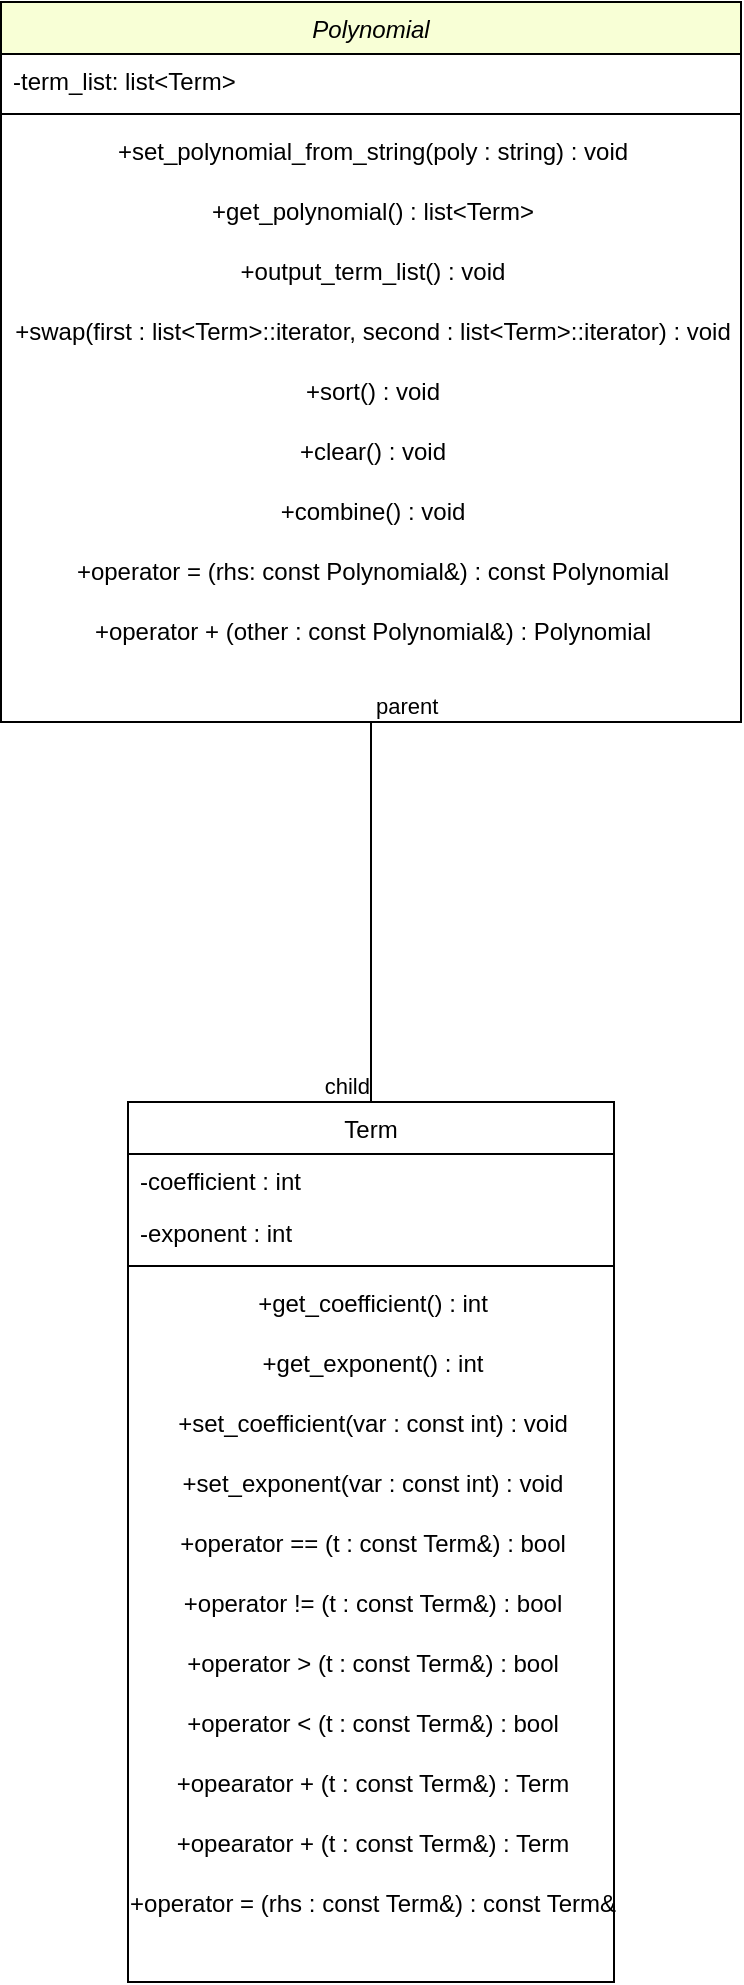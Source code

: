 <mxfile version="24.0.3" type="google">
  <diagram id="C5RBs43oDa-KdzZeNtuy" name="Page-1">
    <mxGraphModel grid="1" page="1" gridSize="10" guides="1" tooltips="1" connect="1" arrows="1" fold="1" pageScale="1" pageWidth="827" pageHeight="1169" math="0" shadow="0">
      <root>
        <mxCell id="WIyWlLk6GJQsqaUBKTNV-0" />
        <mxCell id="WIyWlLk6GJQsqaUBKTNV-1" parent="WIyWlLk6GJQsqaUBKTNV-0" />
        <mxCell id="zkfFHV4jXpPFQw0GAbJ--0" value="Polynomial" style="swimlane;fontStyle=2;align=center;verticalAlign=top;childLayout=stackLayout;horizontal=1;startSize=26;horizontalStack=0;resizeParent=1;resizeLast=0;collapsible=1;marginBottom=0;rounded=0;shadow=0;strokeWidth=1;fillColor=#F8FFD6;strokeColor=#000000;" vertex="1" parent="WIyWlLk6GJQsqaUBKTNV-1">
          <mxGeometry x="261.5" y="120" width="370" height="360" as="geometry">
            <mxRectangle x="230" y="140" width="160" height="26" as="alternateBounds" />
          </mxGeometry>
        </mxCell>
        <mxCell id="zkfFHV4jXpPFQw0GAbJ--1" value="-term_list: list&lt;Term&gt;" style="text;align=left;verticalAlign=top;spacingLeft=4;spacingRight=4;overflow=hidden;rotatable=0;points=[[0,0.5],[1,0.5]];portConstraint=eastwest;strokeColor=none;" vertex="1" parent="zkfFHV4jXpPFQw0GAbJ--0">
          <mxGeometry y="26" width="370" height="26" as="geometry" />
        </mxCell>
        <mxCell id="zkfFHV4jXpPFQw0GAbJ--4" value="" style="line;html=1;strokeWidth=1;align=left;verticalAlign=middle;spacingTop=-1;spacingLeft=3;spacingRight=3;rotatable=0;labelPosition=right;points=[];portConstraint=eastwest;" vertex="1" parent="zkfFHV4jXpPFQw0GAbJ--0">
          <mxGeometry y="52" width="370" height="8" as="geometry" />
        </mxCell>
        <mxCell id="K9s2O2gGzJQHN5e7oIDO-2" value="+set_polynomial_from_string(poly : string) : void" style="text;html=1;align=center;verticalAlign=middle;resizable=0;points=[];autosize=1;strokeColor=none;fillColor=none;" vertex="1" parent="zkfFHV4jXpPFQw0GAbJ--0">
          <mxGeometry y="60" width="370" height="30" as="geometry" />
        </mxCell>
        <mxCell id="K9s2O2gGzJQHN5e7oIDO-3" value="+get_polynomial() : list&amp;lt;Term&amp;gt;" style="text;html=1;align=center;verticalAlign=middle;resizable=0;points=[];autosize=1;strokeColor=none;fillColor=none;" vertex="1" parent="zkfFHV4jXpPFQw0GAbJ--0">
          <mxGeometry y="90" width="370" height="30" as="geometry" />
        </mxCell>
        <mxCell id="K9s2O2gGzJQHN5e7oIDO-4" value="+output_term_list() : void" style="text;html=1;align=center;verticalAlign=middle;resizable=0;points=[];autosize=1;strokeColor=none;fillColor=none;" vertex="1" parent="zkfFHV4jXpPFQw0GAbJ--0">
          <mxGeometry y="120" width="370" height="30" as="geometry" />
        </mxCell>
        <mxCell id="K9s2O2gGzJQHN5e7oIDO-5" value="+swap(first : list&amp;lt;Term&amp;gt;::iterator, second : list&amp;lt;Term&amp;gt;::iterator) : void" style="text;html=1;align=center;verticalAlign=middle;resizable=0;points=[];autosize=1;strokeColor=none;fillColor=none;" vertex="1" parent="zkfFHV4jXpPFQw0GAbJ--0">
          <mxGeometry y="150" width="370" height="30" as="geometry" />
        </mxCell>
        <mxCell id="K9s2O2gGzJQHN5e7oIDO-7" value="+sort() : void" style="text;html=1;align=center;verticalAlign=middle;resizable=0;points=[];autosize=1;strokeColor=none;fillColor=none;" vertex="1" parent="zkfFHV4jXpPFQw0GAbJ--0">
          <mxGeometry y="180" width="370" height="30" as="geometry" />
        </mxCell>
        <mxCell id="K9s2O2gGzJQHN5e7oIDO-8" value="+clear() : void" style="text;html=1;align=center;verticalAlign=middle;resizable=0;points=[];autosize=1;strokeColor=none;fillColor=none;" vertex="1" parent="zkfFHV4jXpPFQw0GAbJ--0">
          <mxGeometry y="210" width="370" height="30" as="geometry" />
        </mxCell>
        <mxCell id="K9s2O2gGzJQHN5e7oIDO-9" value="+combine() : void" style="text;html=1;align=center;verticalAlign=middle;resizable=0;points=[];autosize=1;strokeColor=none;fillColor=none;" vertex="1" parent="zkfFHV4jXpPFQw0GAbJ--0">
          <mxGeometry y="240" width="370" height="30" as="geometry" />
        </mxCell>
        <mxCell id="K9s2O2gGzJQHN5e7oIDO-10" value="+operator = (rhs: const Polynomial&amp;amp;) : const Polynomial" style="text;html=1;align=center;verticalAlign=middle;resizable=0;points=[];autosize=1;strokeColor=none;fillColor=none;" vertex="1" parent="zkfFHV4jXpPFQw0GAbJ--0">
          <mxGeometry y="270" width="370" height="30" as="geometry" />
        </mxCell>
        <mxCell id="K9s2O2gGzJQHN5e7oIDO-11" value="+operator + (other : const Polynomial&amp;amp;) : Polynomial" style="text;html=1;align=center;verticalAlign=middle;resizable=0;points=[];autosize=1;strokeColor=none;fillColor=none;" vertex="1" parent="zkfFHV4jXpPFQw0GAbJ--0">
          <mxGeometry y="300" width="370" height="30" as="geometry" />
        </mxCell>
        <mxCell id="zkfFHV4jXpPFQw0GAbJ--6" value="Term" style="swimlane;fontStyle=0;align=center;verticalAlign=top;childLayout=stackLayout;horizontal=1;startSize=26;horizontalStack=0;resizeParent=1;resizeLast=0;collapsible=1;marginBottom=0;rounded=0;shadow=0;strokeWidth=1;strokeColor=#000000;" vertex="1" parent="WIyWlLk6GJQsqaUBKTNV-1">
          <mxGeometry x="325" y="670" width="243" height="440" as="geometry">
            <mxRectangle x="130" y="380" width="160" height="26" as="alternateBounds" />
          </mxGeometry>
        </mxCell>
        <mxCell id="zkfFHV4jXpPFQw0GAbJ--7" value="-coefficient : int" style="text;align=left;verticalAlign=top;spacingLeft=4;spacingRight=4;overflow=hidden;rotatable=0;points=[[0,0.5],[1,0.5]];portConstraint=eastwest;" vertex="1" parent="zkfFHV4jXpPFQw0GAbJ--6">
          <mxGeometry y="26" width="243" height="26" as="geometry" />
        </mxCell>
        <mxCell id="zkfFHV4jXpPFQw0GAbJ--8" value="-exponent : int" style="text;align=left;verticalAlign=top;spacingLeft=4;spacingRight=4;overflow=hidden;rotatable=0;points=[[0,0.5],[1,0.5]];portConstraint=eastwest;rounded=0;shadow=0;html=0;" vertex="1" parent="zkfFHV4jXpPFQw0GAbJ--6">
          <mxGeometry y="52" width="243" height="26" as="geometry" />
        </mxCell>
        <mxCell id="zkfFHV4jXpPFQw0GAbJ--9" value="" style="line;html=1;strokeWidth=1;align=left;verticalAlign=middle;spacingTop=-1;spacingLeft=3;spacingRight=3;rotatable=0;labelPosition=right;points=[];portConstraint=eastwest;" vertex="1" parent="zkfFHV4jXpPFQw0GAbJ--6">
          <mxGeometry y="78" width="243" height="8" as="geometry" />
        </mxCell>
        <mxCell id="mNvZsZkBpEdn96IcvzWP-13" value="+get_coefficient() : int" style="text;html=1;align=center;verticalAlign=middle;resizable=0;points=[];autosize=1;strokeColor=none;fillColor=none;" vertex="1" parent="zkfFHV4jXpPFQw0GAbJ--6">
          <mxGeometry y="86" width="243" height="30" as="geometry" />
        </mxCell>
        <mxCell id="mNvZsZkBpEdn96IcvzWP-14" value="+get_exponent() : int" style="text;html=1;align=center;verticalAlign=middle;resizable=0;points=[];autosize=1;strokeColor=none;fillColor=none;" vertex="1" parent="zkfFHV4jXpPFQw0GAbJ--6">
          <mxGeometry y="116" width="243" height="30" as="geometry" />
        </mxCell>
        <mxCell id="mNvZsZkBpEdn96IcvzWP-15" value="+set_coefficient(var : const int) : void" style="text;html=1;align=center;verticalAlign=middle;resizable=0;points=[];autosize=1;strokeColor=none;fillColor=none;" vertex="1" parent="zkfFHV4jXpPFQw0GAbJ--6">
          <mxGeometry y="146" width="243" height="30" as="geometry" />
        </mxCell>
        <mxCell id="mNvZsZkBpEdn96IcvzWP-17" value="+set_exponent(var : const int) : void" style="text;html=1;align=center;verticalAlign=middle;resizable=0;points=[];autosize=1;strokeColor=none;fillColor=none;" vertex="1" parent="zkfFHV4jXpPFQw0GAbJ--6">
          <mxGeometry y="176" width="243" height="30" as="geometry" />
        </mxCell>
        <mxCell id="mNvZsZkBpEdn96IcvzWP-22" value="+operator == (t : const Term&amp;amp;) : bool" style="text;html=1;align=center;verticalAlign=middle;resizable=0;points=[];autosize=1;strokeColor=none;fillColor=none;" vertex="1" parent="zkfFHV4jXpPFQw0GAbJ--6">
          <mxGeometry y="206" width="243" height="30" as="geometry" />
        </mxCell>
        <mxCell id="mNvZsZkBpEdn96IcvzWP-19" value="+operator != (t : const Term&amp;amp;) : bool" style="text;html=1;align=center;verticalAlign=middle;resizable=0;points=[];autosize=1;strokeColor=none;fillColor=none;" vertex="1" parent="zkfFHV4jXpPFQw0GAbJ--6">
          <mxGeometry y="236" width="243" height="30" as="geometry" />
        </mxCell>
        <mxCell id="mNvZsZkBpEdn96IcvzWP-20" value="+operator &amp;gt; (t : const Term&amp;amp;) : bool" style="text;html=1;align=center;verticalAlign=middle;resizable=0;points=[];autosize=1;strokeColor=none;fillColor=none;" vertex="1" parent="zkfFHV4jXpPFQw0GAbJ--6">
          <mxGeometry y="266" width="243" height="30" as="geometry" />
        </mxCell>
        <mxCell id="mNvZsZkBpEdn96IcvzWP-21" value="+operator &amp;lt; (t : const Term&amp;amp;) : bool" style="text;html=1;align=center;verticalAlign=middle;resizable=0;points=[];autosize=1;strokeColor=none;fillColor=none;" vertex="1" parent="zkfFHV4jXpPFQw0GAbJ--6">
          <mxGeometry y="296" width="243" height="30" as="geometry" />
        </mxCell>
        <mxCell id="mNvZsZkBpEdn96IcvzWP-23" value="+opearator + (t : const Term&amp;amp;) : Term" style="text;html=1;align=center;verticalAlign=middle;resizable=0;points=[];autosize=1;strokeColor=none;fillColor=none;" vertex="1" parent="zkfFHV4jXpPFQw0GAbJ--6">
          <mxGeometry y="326" width="243" height="30" as="geometry" />
        </mxCell>
        <mxCell id="mNvZsZkBpEdn96IcvzWP-24" value="+opearator + (t : const Term&amp;amp;) : Term" style="text;html=1;align=center;verticalAlign=middle;resizable=0;points=[];autosize=1;strokeColor=none;fillColor=none;" vertex="1" parent="zkfFHV4jXpPFQw0GAbJ--6">
          <mxGeometry y="356" width="243" height="30" as="geometry" />
        </mxCell>
        <mxCell id="mNvZsZkBpEdn96IcvzWP-7" value="+operator = (rhs : const Term&amp;amp;) : const Term&amp;amp;" style="text;html=1;align=center;verticalAlign=middle;resizable=0;points=[];autosize=1;strokeColor=none;fillColor=none;" vertex="1" parent="zkfFHV4jXpPFQw0GAbJ--6">
          <mxGeometry y="386" width="243" height="30" as="geometry" />
        </mxCell>
        <mxCell id="mNvZsZkBpEdn96IcvzWP-4" value="" style="endArrow=none;html=1;edgeStyle=orthogonalEdgeStyle;rounded=0;entryX=0.5;entryY=0;entryDx=0;entryDy=0;exitX=0.5;exitY=1;exitDx=0;exitDy=0;" edge="1" parent="WIyWlLk6GJQsqaUBKTNV-1" source="zkfFHV4jXpPFQw0GAbJ--0" target="zkfFHV4jXpPFQw0GAbJ--6">
          <mxGeometry relative="1" as="geometry">
            <mxPoint x="405" y="770" as="sourcePoint" />
            <mxPoint x="610" y="640" as="targetPoint" />
          </mxGeometry>
        </mxCell>
        <mxCell id="mNvZsZkBpEdn96IcvzWP-5" value="parent" style="edgeLabel;resizable=0;html=1;align=left;verticalAlign=bottom;" connectable="0" vertex="1" parent="mNvZsZkBpEdn96IcvzWP-4">
          <mxGeometry x="-1" relative="1" as="geometry" />
        </mxCell>
        <mxCell id="mNvZsZkBpEdn96IcvzWP-6" value="child" style="edgeLabel;resizable=0;html=1;align=right;verticalAlign=bottom;" connectable="0" vertex="1" parent="mNvZsZkBpEdn96IcvzWP-4">
          <mxGeometry x="1" relative="1" as="geometry" />
        </mxCell>
      </root>
    </mxGraphModel>
  </diagram>
</mxfile>
